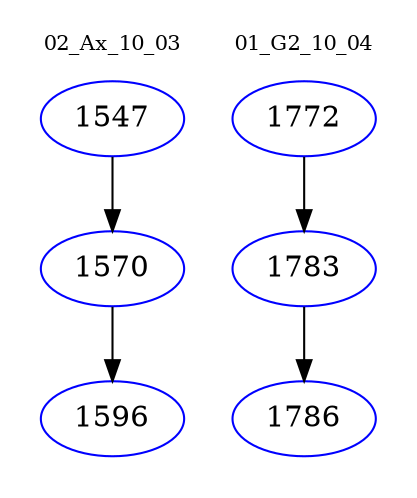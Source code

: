 digraph{
subgraph cluster_0 {
color = white
label = "02_Ax_10_03";
fontsize=10;
T0_1547 [label="1547", color="blue"]
T0_1547 -> T0_1570 [color="black"]
T0_1570 [label="1570", color="blue"]
T0_1570 -> T0_1596 [color="black"]
T0_1596 [label="1596", color="blue"]
}
subgraph cluster_1 {
color = white
label = "01_G2_10_04";
fontsize=10;
T1_1772 [label="1772", color="blue"]
T1_1772 -> T1_1783 [color="black"]
T1_1783 [label="1783", color="blue"]
T1_1783 -> T1_1786 [color="black"]
T1_1786 [label="1786", color="blue"]
}
}
